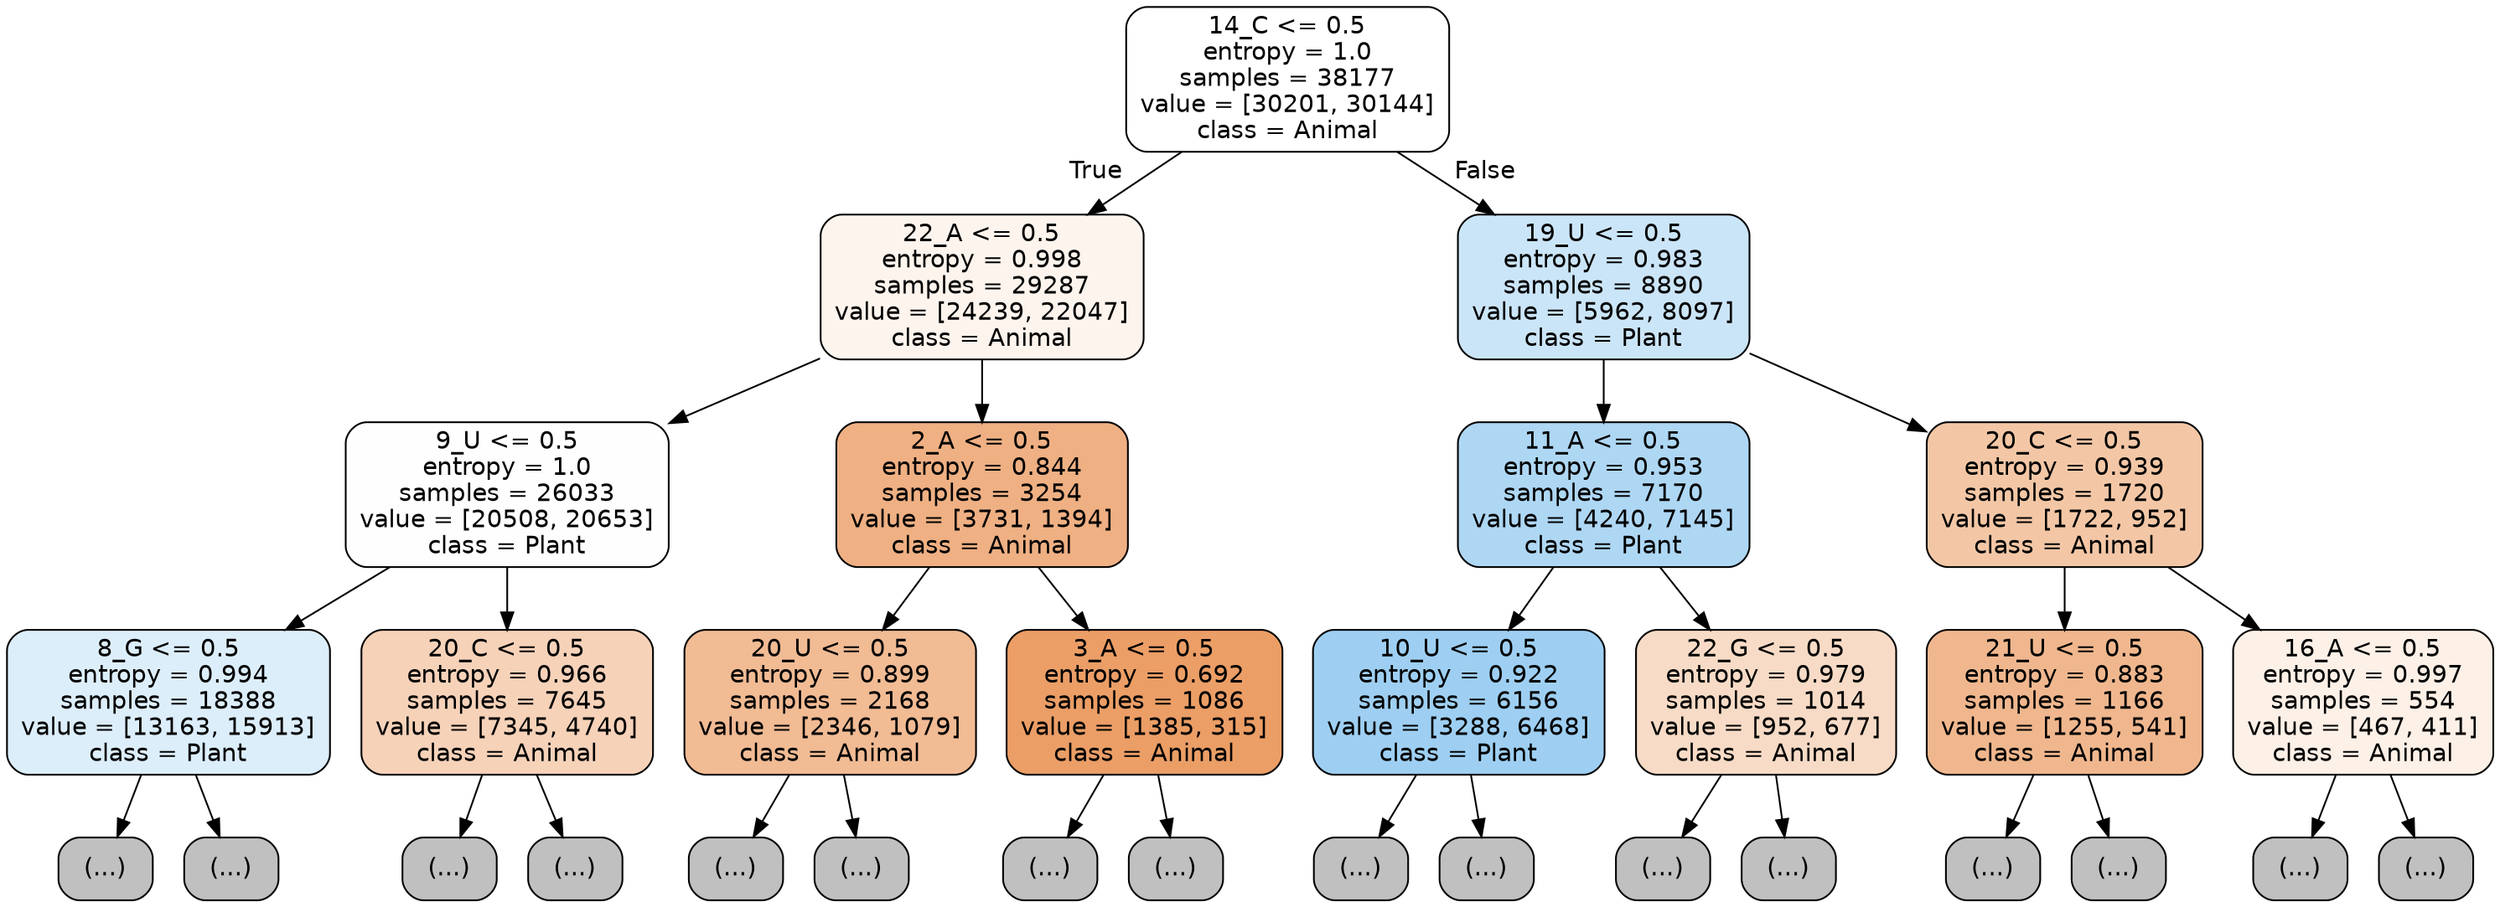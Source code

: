 digraph Tree {
node [shape=box, style="filled, rounded", color="black", fontname="helvetica"] ;
edge [fontname="helvetica"] ;
0 [label="14_C <= 0.5\nentropy = 1.0\nsamples = 38177\nvalue = [30201, 30144]\nclass = Animal", fillcolor="#ffffff"] ;
1 [label="22_A <= 0.5\nentropy = 0.998\nsamples = 29287\nvalue = [24239, 22047]\nclass = Animal", fillcolor="#fdf4ed"] ;
0 -> 1 [labeldistance=2.5, labelangle=45, headlabel="True"] ;
2 [label="9_U <= 0.5\nentropy = 1.0\nsamples = 26033\nvalue = [20508, 20653]\nclass = Plant", fillcolor="#fefeff"] ;
1 -> 2 ;
3 [label="8_G <= 0.5\nentropy = 0.994\nsamples = 18388\nvalue = [13163, 15913]\nclass = Plant", fillcolor="#ddeefb"] ;
2 -> 3 ;
4 [label="(...)", fillcolor="#C0C0C0"] ;
3 -> 4 ;
6013 [label="(...)", fillcolor="#C0C0C0"] ;
3 -> 6013 ;
8302 [label="20_C <= 0.5\nentropy = 0.966\nsamples = 7645\nvalue = [7345, 4740]\nclass = Animal", fillcolor="#f6d2b9"] ;
2 -> 8302 ;
8303 [label="(...)", fillcolor="#C0C0C0"] ;
8302 -> 8303 ;
10910 [label="(...)", fillcolor="#C0C0C0"] ;
8302 -> 10910 ;
11661 [label="2_A <= 0.5\nentropy = 0.844\nsamples = 3254\nvalue = [3731, 1394]\nclass = Animal", fillcolor="#efb083"] ;
1 -> 11661 ;
11662 [label="20_U <= 0.5\nentropy = 0.899\nsamples = 2168\nvalue = [2346, 1079]\nclass = Animal", fillcolor="#f1bb94"] ;
11661 -> 11662 ;
11663 [label="(...)", fillcolor="#C0C0C0"] ;
11662 -> 11663 ;
12496 [label="(...)", fillcolor="#C0C0C0"] ;
11662 -> 12496 ;
12777 [label="3_A <= 0.5\nentropy = 0.692\nsamples = 1086\nvalue = [1385, 315]\nclass = Animal", fillcolor="#eb9e66"] ;
11661 -> 12777 ;
12778 [label="(...)", fillcolor="#C0C0C0"] ;
12777 -> 12778 ;
13071 [label="(...)", fillcolor="#C0C0C0"] ;
12777 -> 13071 ;
13178 [label="19_U <= 0.5\nentropy = 0.983\nsamples = 8890\nvalue = [5962, 8097]\nclass = Plant", fillcolor="#cbe5f8"] ;
0 -> 13178 [labeldistance=2.5, labelangle=-45, headlabel="False"] ;
13179 [label="11_A <= 0.5\nentropy = 0.953\nsamples = 7170\nvalue = [4240, 7145]\nclass = Plant", fillcolor="#aed7f4"] ;
13178 -> 13179 ;
13180 [label="10_U <= 0.5\nentropy = 0.922\nsamples = 6156\nvalue = [3288, 6468]\nclass = Plant", fillcolor="#9ecff2"] ;
13179 -> 13180 ;
13181 [label="(...)", fillcolor="#C0C0C0"] ;
13180 -> 13181 ;
14720 [label="(...)", fillcolor="#C0C0C0"] ;
13180 -> 14720 ;
15327 [label="22_G <= 0.5\nentropy = 0.979\nsamples = 1014\nvalue = [952, 677]\nclass = Animal", fillcolor="#f7dbc6"] ;
13179 -> 15327 ;
15328 [label="(...)", fillcolor="#C0C0C0"] ;
15327 -> 15328 ;
15891 [label="(...)", fillcolor="#C0C0C0"] ;
15327 -> 15891 ;
15962 [label="20_C <= 0.5\nentropy = 0.939\nsamples = 1720\nvalue = [1722, 952]\nclass = Animal", fillcolor="#f3c7a6"] ;
13178 -> 15962 ;
15963 [label="21_U <= 0.5\nentropy = 0.883\nsamples = 1166\nvalue = [1255, 541]\nclass = Animal", fillcolor="#f0b78e"] ;
15962 -> 15963 ;
15964 [label="(...)", fillcolor="#C0C0C0"] ;
15963 -> 15964 ;
16523 [label="(...)", fillcolor="#C0C0C0"] ;
15963 -> 16523 ;
16656 [label="16_A <= 0.5\nentropy = 0.997\nsamples = 554\nvalue = [467, 411]\nclass = Animal", fillcolor="#fcf0e7"] ;
15962 -> 16656 ;
16657 [label="(...)", fillcolor="#C0C0C0"] ;
16656 -> 16657 ;
16872 [label="(...)", fillcolor="#C0C0C0"] ;
16656 -> 16872 ;
}